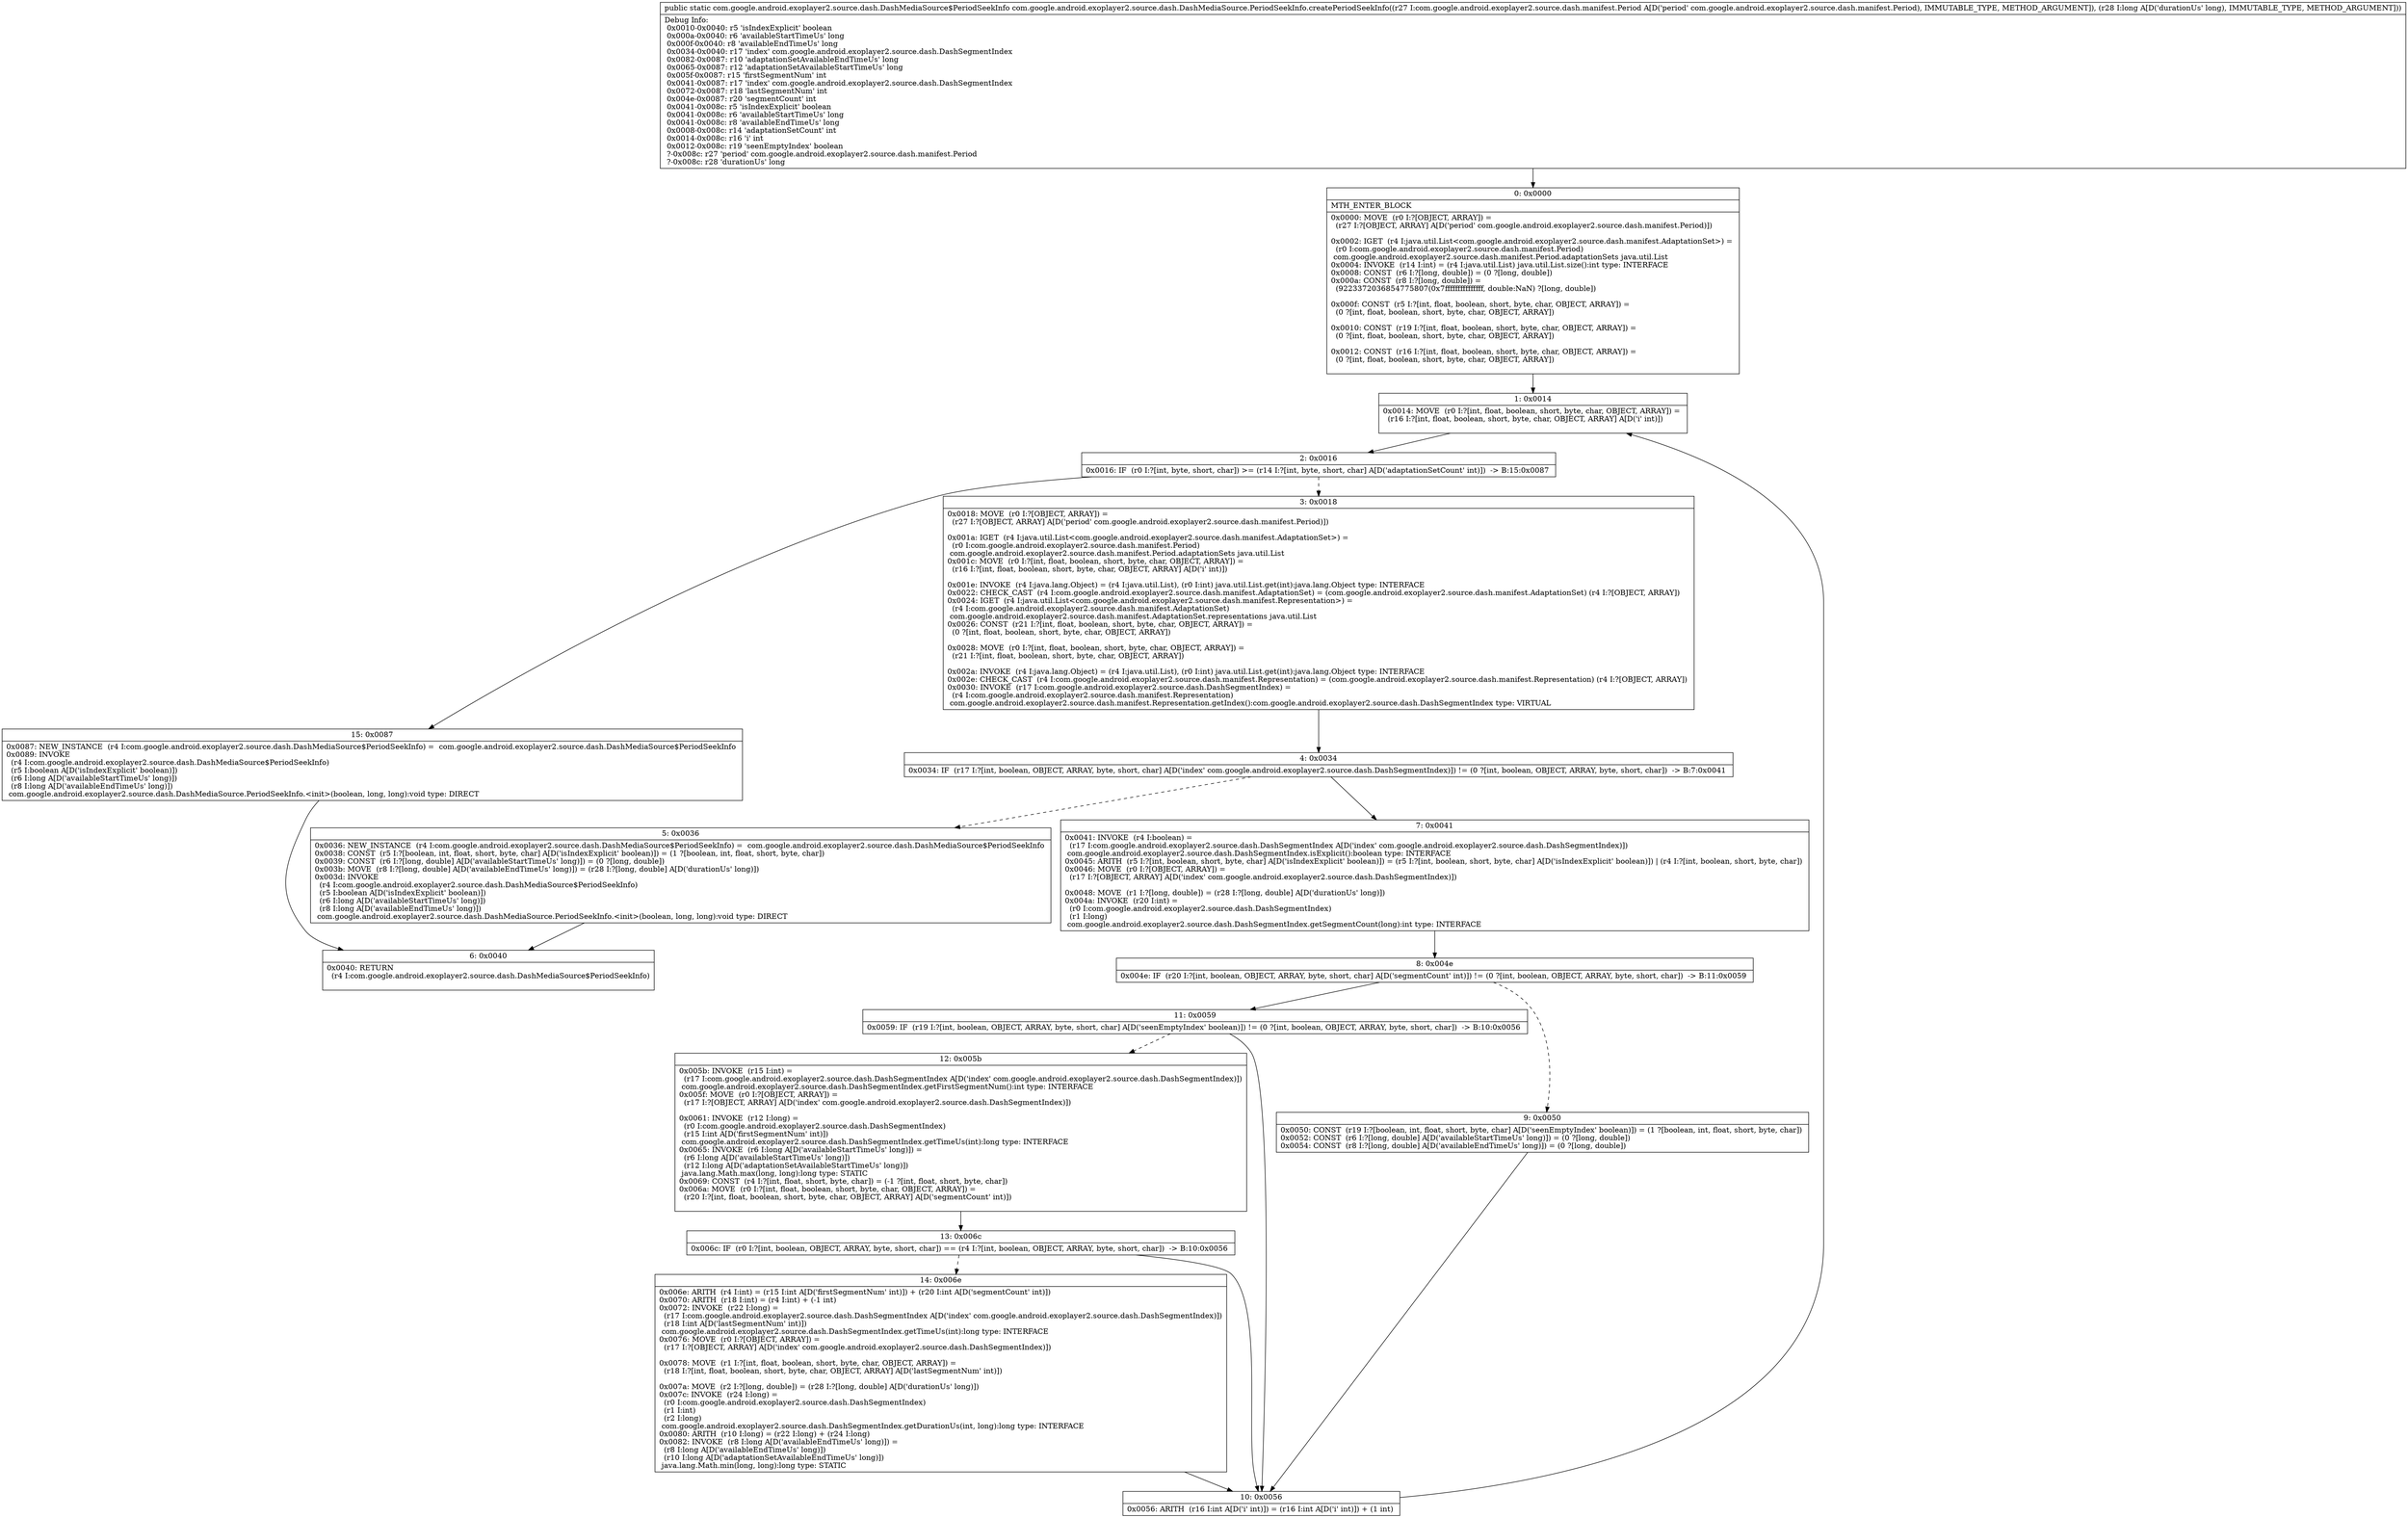 digraph "CFG forcom.google.android.exoplayer2.source.dash.DashMediaSource.PeriodSeekInfo.createPeriodSeekInfo(Lcom\/google\/android\/exoplayer2\/source\/dash\/manifest\/Period;J)Lcom\/google\/android\/exoplayer2\/source\/dash\/DashMediaSource$PeriodSeekInfo;" {
Node_0 [shape=record,label="{0\:\ 0x0000|MTH_ENTER_BLOCK\l|0x0000: MOVE  (r0 I:?[OBJECT, ARRAY]) = \l  (r27 I:?[OBJECT, ARRAY] A[D('period' com.google.android.exoplayer2.source.dash.manifest.Period)])\l \l0x0002: IGET  (r4 I:java.util.List\<com.google.android.exoplayer2.source.dash.manifest.AdaptationSet\>) = \l  (r0 I:com.google.android.exoplayer2.source.dash.manifest.Period)\l com.google.android.exoplayer2.source.dash.manifest.Period.adaptationSets java.util.List \l0x0004: INVOKE  (r14 I:int) = (r4 I:java.util.List) java.util.List.size():int type: INTERFACE \l0x0008: CONST  (r6 I:?[long, double]) = (0 ?[long, double]) \l0x000a: CONST  (r8 I:?[long, double]) = \l  (9223372036854775807(0x7fffffffffffffff, double:NaN) ?[long, double])\l \l0x000f: CONST  (r5 I:?[int, float, boolean, short, byte, char, OBJECT, ARRAY]) = \l  (0 ?[int, float, boolean, short, byte, char, OBJECT, ARRAY])\l \l0x0010: CONST  (r19 I:?[int, float, boolean, short, byte, char, OBJECT, ARRAY]) = \l  (0 ?[int, float, boolean, short, byte, char, OBJECT, ARRAY])\l \l0x0012: CONST  (r16 I:?[int, float, boolean, short, byte, char, OBJECT, ARRAY]) = \l  (0 ?[int, float, boolean, short, byte, char, OBJECT, ARRAY])\l \l}"];
Node_1 [shape=record,label="{1\:\ 0x0014|0x0014: MOVE  (r0 I:?[int, float, boolean, short, byte, char, OBJECT, ARRAY]) = \l  (r16 I:?[int, float, boolean, short, byte, char, OBJECT, ARRAY] A[D('i' int)])\l \l}"];
Node_2 [shape=record,label="{2\:\ 0x0016|0x0016: IF  (r0 I:?[int, byte, short, char]) \>= (r14 I:?[int, byte, short, char] A[D('adaptationSetCount' int)])  \-\> B:15:0x0087 \l}"];
Node_3 [shape=record,label="{3\:\ 0x0018|0x0018: MOVE  (r0 I:?[OBJECT, ARRAY]) = \l  (r27 I:?[OBJECT, ARRAY] A[D('period' com.google.android.exoplayer2.source.dash.manifest.Period)])\l \l0x001a: IGET  (r4 I:java.util.List\<com.google.android.exoplayer2.source.dash.manifest.AdaptationSet\>) = \l  (r0 I:com.google.android.exoplayer2.source.dash.manifest.Period)\l com.google.android.exoplayer2.source.dash.manifest.Period.adaptationSets java.util.List \l0x001c: MOVE  (r0 I:?[int, float, boolean, short, byte, char, OBJECT, ARRAY]) = \l  (r16 I:?[int, float, boolean, short, byte, char, OBJECT, ARRAY] A[D('i' int)])\l \l0x001e: INVOKE  (r4 I:java.lang.Object) = (r4 I:java.util.List), (r0 I:int) java.util.List.get(int):java.lang.Object type: INTERFACE \l0x0022: CHECK_CAST  (r4 I:com.google.android.exoplayer2.source.dash.manifest.AdaptationSet) = (com.google.android.exoplayer2.source.dash.manifest.AdaptationSet) (r4 I:?[OBJECT, ARRAY]) \l0x0024: IGET  (r4 I:java.util.List\<com.google.android.exoplayer2.source.dash.manifest.Representation\>) = \l  (r4 I:com.google.android.exoplayer2.source.dash.manifest.AdaptationSet)\l com.google.android.exoplayer2.source.dash.manifest.AdaptationSet.representations java.util.List \l0x0026: CONST  (r21 I:?[int, float, boolean, short, byte, char, OBJECT, ARRAY]) = \l  (0 ?[int, float, boolean, short, byte, char, OBJECT, ARRAY])\l \l0x0028: MOVE  (r0 I:?[int, float, boolean, short, byte, char, OBJECT, ARRAY]) = \l  (r21 I:?[int, float, boolean, short, byte, char, OBJECT, ARRAY])\l \l0x002a: INVOKE  (r4 I:java.lang.Object) = (r4 I:java.util.List), (r0 I:int) java.util.List.get(int):java.lang.Object type: INTERFACE \l0x002e: CHECK_CAST  (r4 I:com.google.android.exoplayer2.source.dash.manifest.Representation) = (com.google.android.exoplayer2.source.dash.manifest.Representation) (r4 I:?[OBJECT, ARRAY]) \l0x0030: INVOKE  (r17 I:com.google.android.exoplayer2.source.dash.DashSegmentIndex) = \l  (r4 I:com.google.android.exoplayer2.source.dash.manifest.Representation)\l com.google.android.exoplayer2.source.dash.manifest.Representation.getIndex():com.google.android.exoplayer2.source.dash.DashSegmentIndex type: VIRTUAL \l}"];
Node_4 [shape=record,label="{4\:\ 0x0034|0x0034: IF  (r17 I:?[int, boolean, OBJECT, ARRAY, byte, short, char] A[D('index' com.google.android.exoplayer2.source.dash.DashSegmentIndex)]) != (0 ?[int, boolean, OBJECT, ARRAY, byte, short, char])  \-\> B:7:0x0041 \l}"];
Node_5 [shape=record,label="{5\:\ 0x0036|0x0036: NEW_INSTANCE  (r4 I:com.google.android.exoplayer2.source.dash.DashMediaSource$PeriodSeekInfo) =  com.google.android.exoplayer2.source.dash.DashMediaSource$PeriodSeekInfo \l0x0038: CONST  (r5 I:?[boolean, int, float, short, byte, char] A[D('isIndexExplicit' boolean)]) = (1 ?[boolean, int, float, short, byte, char]) \l0x0039: CONST  (r6 I:?[long, double] A[D('availableStartTimeUs' long)]) = (0 ?[long, double]) \l0x003b: MOVE  (r8 I:?[long, double] A[D('availableEndTimeUs' long)]) = (r28 I:?[long, double] A[D('durationUs' long)]) \l0x003d: INVOKE  \l  (r4 I:com.google.android.exoplayer2.source.dash.DashMediaSource$PeriodSeekInfo)\l  (r5 I:boolean A[D('isIndexExplicit' boolean)])\l  (r6 I:long A[D('availableStartTimeUs' long)])\l  (r8 I:long A[D('availableEndTimeUs' long)])\l com.google.android.exoplayer2.source.dash.DashMediaSource.PeriodSeekInfo.\<init\>(boolean, long, long):void type: DIRECT \l}"];
Node_6 [shape=record,label="{6\:\ 0x0040|0x0040: RETURN  \l  (r4 I:com.google.android.exoplayer2.source.dash.DashMediaSource$PeriodSeekInfo)\l \l}"];
Node_7 [shape=record,label="{7\:\ 0x0041|0x0041: INVOKE  (r4 I:boolean) = \l  (r17 I:com.google.android.exoplayer2.source.dash.DashSegmentIndex A[D('index' com.google.android.exoplayer2.source.dash.DashSegmentIndex)])\l com.google.android.exoplayer2.source.dash.DashSegmentIndex.isExplicit():boolean type: INTERFACE \l0x0045: ARITH  (r5 I:?[int, boolean, short, byte, char] A[D('isIndexExplicit' boolean)]) = (r5 I:?[int, boolean, short, byte, char] A[D('isIndexExplicit' boolean)]) \| (r4 I:?[int, boolean, short, byte, char]) \l0x0046: MOVE  (r0 I:?[OBJECT, ARRAY]) = \l  (r17 I:?[OBJECT, ARRAY] A[D('index' com.google.android.exoplayer2.source.dash.DashSegmentIndex)])\l \l0x0048: MOVE  (r1 I:?[long, double]) = (r28 I:?[long, double] A[D('durationUs' long)]) \l0x004a: INVOKE  (r20 I:int) = \l  (r0 I:com.google.android.exoplayer2.source.dash.DashSegmentIndex)\l  (r1 I:long)\l com.google.android.exoplayer2.source.dash.DashSegmentIndex.getSegmentCount(long):int type: INTERFACE \l}"];
Node_8 [shape=record,label="{8\:\ 0x004e|0x004e: IF  (r20 I:?[int, boolean, OBJECT, ARRAY, byte, short, char] A[D('segmentCount' int)]) != (0 ?[int, boolean, OBJECT, ARRAY, byte, short, char])  \-\> B:11:0x0059 \l}"];
Node_9 [shape=record,label="{9\:\ 0x0050|0x0050: CONST  (r19 I:?[boolean, int, float, short, byte, char] A[D('seenEmptyIndex' boolean)]) = (1 ?[boolean, int, float, short, byte, char]) \l0x0052: CONST  (r6 I:?[long, double] A[D('availableStartTimeUs' long)]) = (0 ?[long, double]) \l0x0054: CONST  (r8 I:?[long, double] A[D('availableEndTimeUs' long)]) = (0 ?[long, double]) \l}"];
Node_10 [shape=record,label="{10\:\ 0x0056|0x0056: ARITH  (r16 I:int A[D('i' int)]) = (r16 I:int A[D('i' int)]) + (1 int) \l}"];
Node_11 [shape=record,label="{11\:\ 0x0059|0x0059: IF  (r19 I:?[int, boolean, OBJECT, ARRAY, byte, short, char] A[D('seenEmptyIndex' boolean)]) != (0 ?[int, boolean, OBJECT, ARRAY, byte, short, char])  \-\> B:10:0x0056 \l}"];
Node_12 [shape=record,label="{12\:\ 0x005b|0x005b: INVOKE  (r15 I:int) = \l  (r17 I:com.google.android.exoplayer2.source.dash.DashSegmentIndex A[D('index' com.google.android.exoplayer2.source.dash.DashSegmentIndex)])\l com.google.android.exoplayer2.source.dash.DashSegmentIndex.getFirstSegmentNum():int type: INTERFACE \l0x005f: MOVE  (r0 I:?[OBJECT, ARRAY]) = \l  (r17 I:?[OBJECT, ARRAY] A[D('index' com.google.android.exoplayer2.source.dash.DashSegmentIndex)])\l \l0x0061: INVOKE  (r12 I:long) = \l  (r0 I:com.google.android.exoplayer2.source.dash.DashSegmentIndex)\l  (r15 I:int A[D('firstSegmentNum' int)])\l com.google.android.exoplayer2.source.dash.DashSegmentIndex.getTimeUs(int):long type: INTERFACE \l0x0065: INVOKE  (r6 I:long A[D('availableStartTimeUs' long)]) = \l  (r6 I:long A[D('availableStartTimeUs' long)])\l  (r12 I:long A[D('adaptationSetAvailableStartTimeUs' long)])\l java.lang.Math.max(long, long):long type: STATIC \l0x0069: CONST  (r4 I:?[int, float, short, byte, char]) = (\-1 ?[int, float, short, byte, char]) \l0x006a: MOVE  (r0 I:?[int, float, boolean, short, byte, char, OBJECT, ARRAY]) = \l  (r20 I:?[int, float, boolean, short, byte, char, OBJECT, ARRAY] A[D('segmentCount' int)])\l \l}"];
Node_13 [shape=record,label="{13\:\ 0x006c|0x006c: IF  (r0 I:?[int, boolean, OBJECT, ARRAY, byte, short, char]) == (r4 I:?[int, boolean, OBJECT, ARRAY, byte, short, char])  \-\> B:10:0x0056 \l}"];
Node_14 [shape=record,label="{14\:\ 0x006e|0x006e: ARITH  (r4 I:int) = (r15 I:int A[D('firstSegmentNum' int)]) + (r20 I:int A[D('segmentCount' int)]) \l0x0070: ARITH  (r18 I:int) = (r4 I:int) + (\-1 int) \l0x0072: INVOKE  (r22 I:long) = \l  (r17 I:com.google.android.exoplayer2.source.dash.DashSegmentIndex A[D('index' com.google.android.exoplayer2.source.dash.DashSegmentIndex)])\l  (r18 I:int A[D('lastSegmentNum' int)])\l com.google.android.exoplayer2.source.dash.DashSegmentIndex.getTimeUs(int):long type: INTERFACE \l0x0076: MOVE  (r0 I:?[OBJECT, ARRAY]) = \l  (r17 I:?[OBJECT, ARRAY] A[D('index' com.google.android.exoplayer2.source.dash.DashSegmentIndex)])\l \l0x0078: MOVE  (r1 I:?[int, float, boolean, short, byte, char, OBJECT, ARRAY]) = \l  (r18 I:?[int, float, boolean, short, byte, char, OBJECT, ARRAY] A[D('lastSegmentNum' int)])\l \l0x007a: MOVE  (r2 I:?[long, double]) = (r28 I:?[long, double] A[D('durationUs' long)]) \l0x007c: INVOKE  (r24 I:long) = \l  (r0 I:com.google.android.exoplayer2.source.dash.DashSegmentIndex)\l  (r1 I:int)\l  (r2 I:long)\l com.google.android.exoplayer2.source.dash.DashSegmentIndex.getDurationUs(int, long):long type: INTERFACE \l0x0080: ARITH  (r10 I:long) = (r22 I:long) + (r24 I:long) \l0x0082: INVOKE  (r8 I:long A[D('availableEndTimeUs' long)]) = \l  (r8 I:long A[D('availableEndTimeUs' long)])\l  (r10 I:long A[D('adaptationSetAvailableEndTimeUs' long)])\l java.lang.Math.min(long, long):long type: STATIC \l}"];
Node_15 [shape=record,label="{15\:\ 0x0087|0x0087: NEW_INSTANCE  (r4 I:com.google.android.exoplayer2.source.dash.DashMediaSource$PeriodSeekInfo) =  com.google.android.exoplayer2.source.dash.DashMediaSource$PeriodSeekInfo \l0x0089: INVOKE  \l  (r4 I:com.google.android.exoplayer2.source.dash.DashMediaSource$PeriodSeekInfo)\l  (r5 I:boolean A[D('isIndexExplicit' boolean)])\l  (r6 I:long A[D('availableStartTimeUs' long)])\l  (r8 I:long A[D('availableEndTimeUs' long)])\l com.google.android.exoplayer2.source.dash.DashMediaSource.PeriodSeekInfo.\<init\>(boolean, long, long):void type: DIRECT \l}"];
MethodNode[shape=record,label="{public static com.google.android.exoplayer2.source.dash.DashMediaSource$PeriodSeekInfo com.google.android.exoplayer2.source.dash.DashMediaSource.PeriodSeekInfo.createPeriodSeekInfo((r27 I:com.google.android.exoplayer2.source.dash.manifest.Period A[D('period' com.google.android.exoplayer2.source.dash.manifest.Period), IMMUTABLE_TYPE, METHOD_ARGUMENT]), (r28 I:long A[D('durationUs' long), IMMUTABLE_TYPE, METHOD_ARGUMENT]))  | Debug Info:\l  0x0010\-0x0040: r5 'isIndexExplicit' boolean\l  0x000a\-0x0040: r6 'availableStartTimeUs' long\l  0x000f\-0x0040: r8 'availableEndTimeUs' long\l  0x0034\-0x0040: r17 'index' com.google.android.exoplayer2.source.dash.DashSegmentIndex\l  0x0082\-0x0087: r10 'adaptationSetAvailableEndTimeUs' long\l  0x0065\-0x0087: r12 'adaptationSetAvailableStartTimeUs' long\l  0x005f\-0x0087: r15 'firstSegmentNum' int\l  0x0041\-0x0087: r17 'index' com.google.android.exoplayer2.source.dash.DashSegmentIndex\l  0x0072\-0x0087: r18 'lastSegmentNum' int\l  0x004e\-0x0087: r20 'segmentCount' int\l  0x0041\-0x008c: r5 'isIndexExplicit' boolean\l  0x0041\-0x008c: r6 'availableStartTimeUs' long\l  0x0041\-0x008c: r8 'availableEndTimeUs' long\l  0x0008\-0x008c: r14 'adaptationSetCount' int\l  0x0014\-0x008c: r16 'i' int\l  0x0012\-0x008c: r19 'seenEmptyIndex' boolean\l  ?\-0x008c: r27 'period' com.google.android.exoplayer2.source.dash.manifest.Period\l  ?\-0x008c: r28 'durationUs' long\l}"];
MethodNode -> Node_0;
Node_0 -> Node_1;
Node_1 -> Node_2;
Node_2 -> Node_3[style=dashed];
Node_2 -> Node_15;
Node_3 -> Node_4;
Node_4 -> Node_5[style=dashed];
Node_4 -> Node_7;
Node_5 -> Node_6;
Node_7 -> Node_8;
Node_8 -> Node_9[style=dashed];
Node_8 -> Node_11;
Node_9 -> Node_10;
Node_10 -> Node_1;
Node_11 -> Node_10;
Node_11 -> Node_12[style=dashed];
Node_12 -> Node_13;
Node_13 -> Node_10;
Node_13 -> Node_14[style=dashed];
Node_14 -> Node_10;
Node_15 -> Node_6;
}


